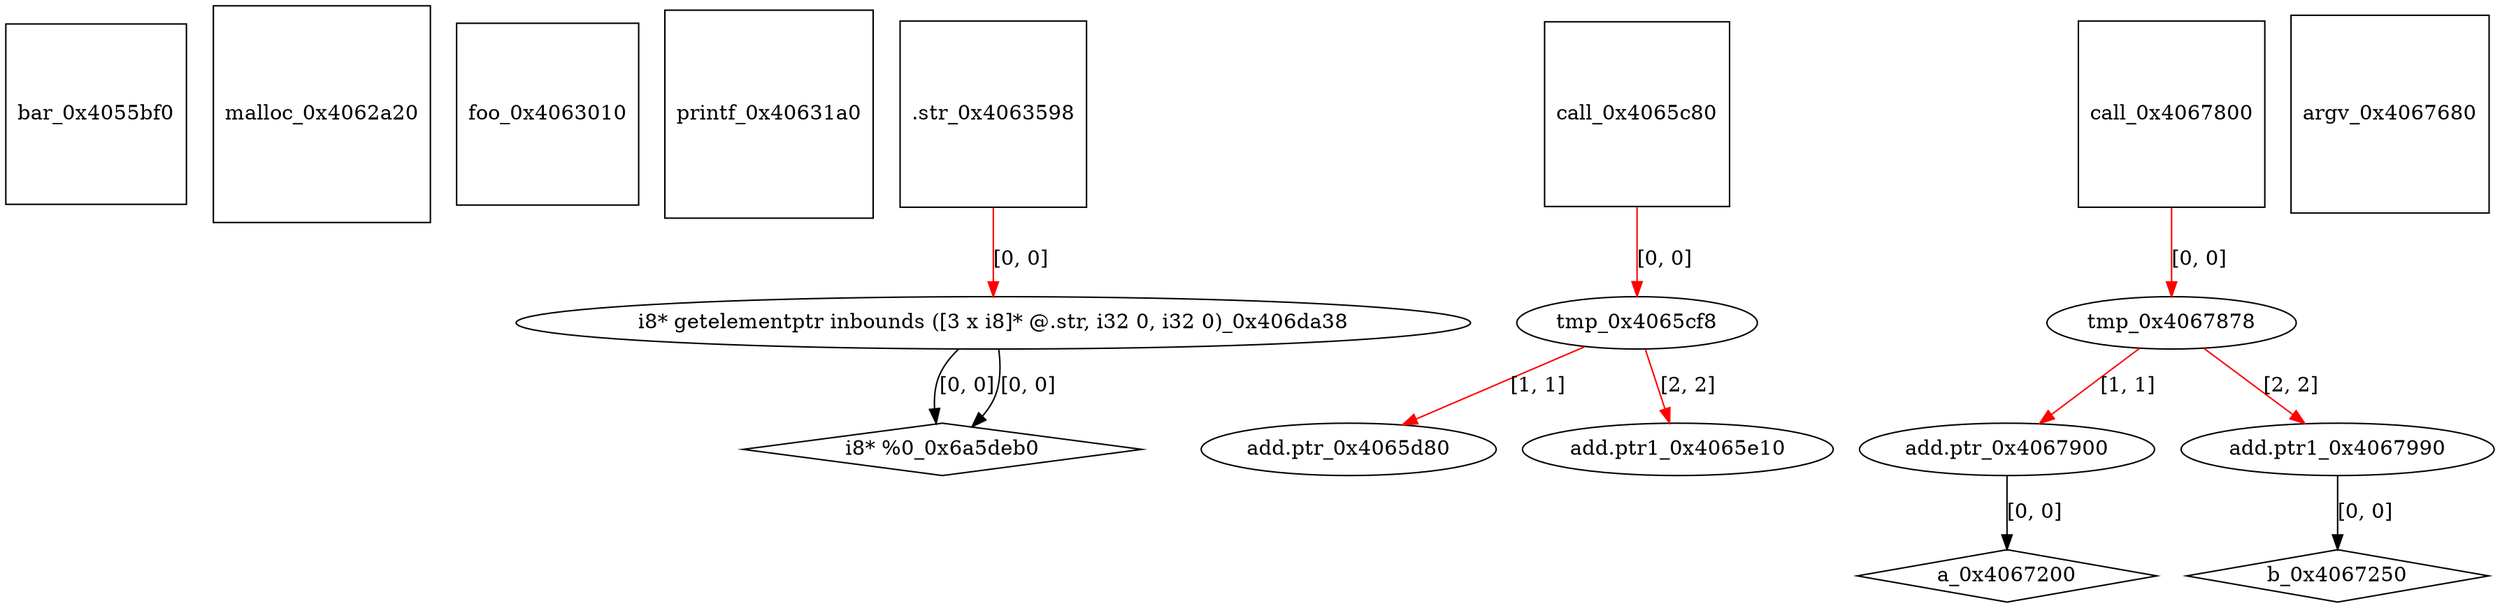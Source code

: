 digraph grafico {
"bar_0x4055bf0" [shape=square];
"malloc_0x4062a20" [shape=square];
"foo_0x4063010" [shape=square];
"printf_0x40631a0" [shape=square];
".str_0x4063598" [shape=square];
"call_0x4065c80" [shape=square];
"tmp_0x4065cf8" [shape=ellipse];
"call_0x4065c80" -> "tmp_0x4065cf8" [label="[0, 0]",color=red];
"add.ptr_0x4065d80" [shape=ellipse];
"tmp_0x4065cf8" -> "add.ptr_0x4065d80" [label="[1, 1]",color=red];
"add.ptr1_0x4065e10" [shape=ellipse];
"tmp_0x4065cf8" -> "add.ptr1_0x4065e10" [label="[2, 2]",color=red];
"a_0x4067200" [shape=diamond];
"add.ptr_0x4067900" -> "a_0x4067200" [label="[0, 0]"];
"b_0x4067250" [shape=diamond];
"add.ptr1_0x4067990" -> "b_0x4067250" [label="[0, 0]"];
"argv_0x4067680" [shape=square];
"call_0x4067800" [shape=square];
"tmp_0x4067878" [shape=ellipse];
"call_0x4067800" -> "tmp_0x4067878" [label="[0, 0]",color=red];
"add.ptr_0x4067900" [shape=ellipse];
"tmp_0x4067878" -> "add.ptr_0x4067900" [label="[1, 1]",color=red];
"add.ptr1_0x4067990" [shape=ellipse];
"tmp_0x4067878" -> "add.ptr1_0x4067990" [label="[2, 2]",color=red];
"i8* getelementptr inbounds ([3 x i8]* @.str, i32 0, i32 0)_0x406da38" [shape=ellipse];
".str_0x4063598" -> "i8* getelementptr inbounds ([3 x i8]* @.str, i32 0, i32 0)_0x406da38" [label="[0, 0]",color=red];
"i8* %0_0x6a5deb0" [shape=diamond];
"i8* getelementptr inbounds ([3 x i8]* @.str, i32 0, i32 0)_0x406da38" -> "i8* %0_0x6a5deb0" [label="[0, 0]"];
"i8* getelementptr inbounds ([3 x i8]* @.str, i32 0, i32 0)_0x406da38" -> "i8* %0_0x6a5deb0" [label="[0, 0]"];
}